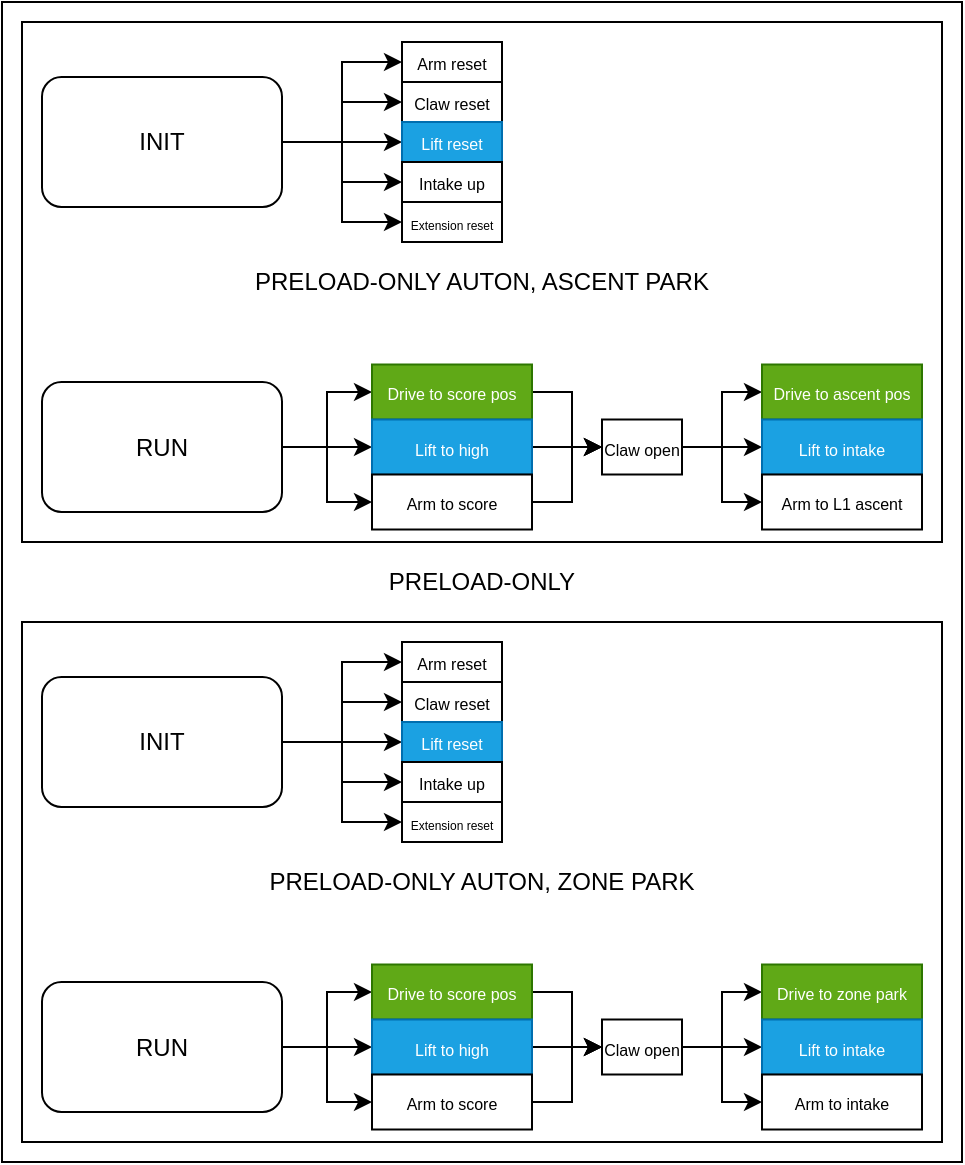 <mxfile version="24.7.17">
  <diagram id="C5RBs43oDa-KdzZeNtuy" name="Page-1">
    <mxGraphModel dx="1219" dy="478" grid="1" gridSize="10" guides="1" tooltips="1" connect="1" arrows="1" fold="1" page="0" pageScale="1" pageWidth="850" pageHeight="1100" math="0" shadow="0">
      <root>
        <mxCell id="WIyWlLk6GJQsqaUBKTNV-0" />
        <mxCell id="WIyWlLk6GJQsqaUBKTNV-1" parent="WIyWlLk6GJQsqaUBKTNV-0" />
        <mxCell id="nay7ncVcO0uDBRVef-Lh-77" value="PRELOAD-ONLY" style="rounded=0;whiteSpace=wrap;html=1;" parent="WIyWlLk6GJQsqaUBKTNV-1" vertex="1">
          <mxGeometry x="-10" y="10" width="480" height="580" as="geometry" />
        </mxCell>
        <mxCell id="nay7ncVcO0uDBRVef-Lh-46" value="PRELOAD-ONLY AUTON, ASCENT PARK" style="rounded=0;whiteSpace=wrap;html=1;" parent="WIyWlLk6GJQsqaUBKTNV-1" vertex="1">
          <mxGeometry y="20" width="460" height="260" as="geometry" />
        </mxCell>
        <mxCell id="nay7ncVcO0uDBRVef-Lh-6" style="edgeStyle=orthogonalEdgeStyle;rounded=0;orthogonalLoop=1;jettySize=auto;html=1;entryX=0;entryY=0.5;entryDx=0;entryDy=0;" parent="WIyWlLk6GJQsqaUBKTNV-1" source="WIyWlLk6GJQsqaUBKTNV-3" target="nay7ncVcO0uDBRVef-Lh-1" edge="1">
          <mxGeometry relative="1" as="geometry" />
        </mxCell>
        <mxCell id="nay7ncVcO0uDBRVef-Lh-7" style="edgeStyle=orthogonalEdgeStyle;rounded=0;orthogonalLoop=1;jettySize=auto;html=1;entryX=0;entryY=0.5;entryDx=0;entryDy=0;" parent="WIyWlLk6GJQsqaUBKTNV-1" source="WIyWlLk6GJQsqaUBKTNV-3" target="nay7ncVcO0uDBRVef-Lh-2" edge="1">
          <mxGeometry relative="1" as="geometry" />
        </mxCell>
        <mxCell id="nay7ncVcO0uDBRVef-Lh-8" style="edgeStyle=orthogonalEdgeStyle;rounded=0;orthogonalLoop=1;jettySize=auto;html=1;entryX=0;entryY=0.5;entryDx=0;entryDy=0;" parent="WIyWlLk6GJQsqaUBKTNV-1" source="WIyWlLk6GJQsqaUBKTNV-3" target="nay7ncVcO0uDBRVef-Lh-3" edge="1">
          <mxGeometry relative="1" as="geometry" />
        </mxCell>
        <mxCell id="nay7ncVcO0uDBRVef-Lh-9" style="edgeStyle=orthogonalEdgeStyle;rounded=0;orthogonalLoop=1;jettySize=auto;html=1;entryX=0;entryY=0.5;entryDx=0;entryDy=0;" parent="WIyWlLk6GJQsqaUBKTNV-1" source="WIyWlLk6GJQsqaUBKTNV-3" target="nay7ncVcO0uDBRVef-Lh-5" edge="1">
          <mxGeometry relative="1" as="geometry" />
        </mxCell>
        <mxCell id="nay7ncVcO0uDBRVef-Lh-11" style="edgeStyle=orthogonalEdgeStyle;rounded=0;orthogonalLoop=1;jettySize=auto;html=1;entryX=0;entryY=0.5;entryDx=0;entryDy=0;" parent="WIyWlLk6GJQsqaUBKTNV-1" source="WIyWlLk6GJQsqaUBKTNV-3" target="nay7ncVcO0uDBRVef-Lh-10" edge="1">
          <mxGeometry relative="1" as="geometry" />
        </mxCell>
        <mxCell id="WIyWlLk6GJQsqaUBKTNV-3" value="INIT" style="rounded=1;whiteSpace=wrap;html=1;fontSize=12;glass=0;strokeWidth=1;shadow=0;" parent="WIyWlLk6GJQsqaUBKTNV-1" vertex="1">
          <mxGeometry x="10" y="47.5" width="120" height="65" as="geometry" />
        </mxCell>
        <mxCell id="nay7ncVcO0uDBRVef-Lh-1" value="&lt;font style=&quot;font-size: 8px;&quot;&gt;Arm reset&lt;/font&gt;" style="rounded=0;whiteSpace=wrap;html=1;" parent="WIyWlLk6GJQsqaUBKTNV-1" vertex="1">
          <mxGeometry x="190" y="30" width="50" height="20" as="geometry" />
        </mxCell>
        <mxCell id="nay7ncVcO0uDBRVef-Lh-2" value="&lt;font style=&quot;font-size: 8px;&quot;&gt;Claw reset&lt;/font&gt;" style="rounded=0;whiteSpace=wrap;html=1;" parent="WIyWlLk6GJQsqaUBKTNV-1" vertex="1">
          <mxGeometry x="190" y="50" width="50" height="20" as="geometry" />
        </mxCell>
        <mxCell id="nay7ncVcO0uDBRVef-Lh-3" value="&lt;span style=&quot;font-size: 8px;&quot;&gt;Lift reset&lt;/span&gt;" style="rounded=0;whiteSpace=wrap;html=1;fillColor=#1ba1e2;fontColor=#ffffff;strokeColor=#006EAF;" parent="WIyWlLk6GJQsqaUBKTNV-1" vertex="1">
          <mxGeometry x="190" y="70" width="50" height="20" as="geometry" />
        </mxCell>
        <mxCell id="nay7ncVcO0uDBRVef-Lh-5" value="&lt;span style=&quot;font-size: 8px;&quot;&gt;Intake up&lt;/span&gt;" style="rounded=0;whiteSpace=wrap;html=1;" parent="WIyWlLk6GJQsqaUBKTNV-1" vertex="1">
          <mxGeometry x="190" y="90" width="50" height="20" as="geometry" />
        </mxCell>
        <mxCell id="nay7ncVcO0uDBRVef-Lh-10" value="&lt;font style=&quot;font-size: 6px;&quot;&gt;Extension reset&lt;/font&gt;" style="rounded=0;whiteSpace=wrap;html=1;" parent="WIyWlLk6GJQsqaUBKTNV-1" vertex="1">
          <mxGeometry x="190" y="110" width="50" height="20" as="geometry" />
        </mxCell>
        <mxCell id="nay7ncVcO0uDBRVef-Lh-22" style="edgeStyle=orthogonalEdgeStyle;rounded=0;orthogonalLoop=1;jettySize=auto;html=1;" parent="WIyWlLk6GJQsqaUBKTNV-1" source="nay7ncVcO0uDBRVef-Lh-13" target="nay7ncVcO0uDBRVef-Lh-17" edge="1">
          <mxGeometry relative="1" as="geometry" />
        </mxCell>
        <mxCell id="nay7ncVcO0uDBRVef-Lh-23" style="edgeStyle=orthogonalEdgeStyle;rounded=0;orthogonalLoop=1;jettySize=auto;html=1;" parent="WIyWlLk6GJQsqaUBKTNV-1" source="nay7ncVcO0uDBRVef-Lh-13" target="nay7ncVcO0uDBRVef-Lh-19" edge="1">
          <mxGeometry relative="1" as="geometry" />
        </mxCell>
        <mxCell id="nay7ncVcO0uDBRVef-Lh-24" style="edgeStyle=orthogonalEdgeStyle;rounded=0;orthogonalLoop=1;jettySize=auto;html=1;" parent="WIyWlLk6GJQsqaUBKTNV-1" source="nay7ncVcO0uDBRVef-Lh-13" target="nay7ncVcO0uDBRVef-Lh-21" edge="1">
          <mxGeometry relative="1" as="geometry" />
        </mxCell>
        <mxCell id="nay7ncVcO0uDBRVef-Lh-13" value="RUN" style="rounded=1;whiteSpace=wrap;html=1;fontSize=12;glass=0;strokeWidth=1;shadow=0;" parent="WIyWlLk6GJQsqaUBKTNV-1" vertex="1">
          <mxGeometry x="10" y="200" width="120" height="65" as="geometry" />
        </mxCell>
        <mxCell id="nay7ncVcO0uDBRVef-Lh-32" style="edgeStyle=orthogonalEdgeStyle;rounded=0;orthogonalLoop=1;jettySize=auto;html=1;" parent="WIyWlLk6GJQsqaUBKTNV-1" source="nay7ncVcO0uDBRVef-Lh-17" target="nay7ncVcO0uDBRVef-Lh-30" edge="1">
          <mxGeometry relative="1" as="geometry" />
        </mxCell>
        <mxCell id="nay7ncVcO0uDBRVef-Lh-17" value="&lt;span style=&quot;font-size: 8px;&quot;&gt;Drive to score pos&lt;/span&gt;" style="rounded=0;whiteSpace=wrap;html=1;shadow=0;fillColor=#60a917;fontColor=#ffffff;strokeColor=#2D7600;" parent="WIyWlLk6GJQsqaUBKTNV-1" vertex="1">
          <mxGeometry x="175" y="191.25" width="80" height="27.5" as="geometry" />
        </mxCell>
        <mxCell id="nay7ncVcO0uDBRVef-Lh-31" style="edgeStyle=orthogonalEdgeStyle;rounded=0;orthogonalLoop=1;jettySize=auto;html=1;" parent="WIyWlLk6GJQsqaUBKTNV-1" source="nay7ncVcO0uDBRVef-Lh-19" target="nay7ncVcO0uDBRVef-Lh-30" edge="1">
          <mxGeometry relative="1" as="geometry" />
        </mxCell>
        <mxCell id="nay7ncVcO0uDBRVef-Lh-19" value="&lt;span style=&quot;font-size: 8px;&quot;&gt;Lift to high&lt;/span&gt;" style="rounded=0;whiteSpace=wrap;html=1;shadow=0;fillColor=#1ba1e2;fontColor=#ffffff;strokeColor=#006EAF;" parent="WIyWlLk6GJQsqaUBKTNV-1" vertex="1">
          <mxGeometry x="175" y="218.75" width="80" height="27.5" as="geometry" />
        </mxCell>
        <mxCell id="nay7ncVcO0uDBRVef-Lh-33" style="edgeStyle=orthogonalEdgeStyle;rounded=0;orthogonalLoop=1;jettySize=auto;html=1;" parent="WIyWlLk6GJQsqaUBKTNV-1" source="nay7ncVcO0uDBRVef-Lh-21" target="nay7ncVcO0uDBRVef-Lh-30" edge="1">
          <mxGeometry relative="1" as="geometry" />
        </mxCell>
        <mxCell id="nay7ncVcO0uDBRVef-Lh-21" value="&lt;span style=&quot;font-size: 8px;&quot;&gt;Arm to score&lt;/span&gt;" style="rounded=0;whiteSpace=wrap;html=1;shadow=0;" parent="WIyWlLk6GJQsqaUBKTNV-1" vertex="1">
          <mxGeometry x="175" y="246.25" width="80" height="27.5" as="geometry" />
        </mxCell>
        <mxCell id="nay7ncVcO0uDBRVef-Lh-42" style="edgeStyle=orthogonalEdgeStyle;rounded=0;orthogonalLoop=1;jettySize=auto;html=1;" parent="WIyWlLk6GJQsqaUBKTNV-1" source="nay7ncVcO0uDBRVef-Lh-30" target="nay7ncVcO0uDBRVef-Lh-37" edge="1">
          <mxGeometry relative="1" as="geometry" />
        </mxCell>
        <mxCell id="nay7ncVcO0uDBRVef-Lh-43" style="edgeStyle=orthogonalEdgeStyle;rounded=0;orthogonalLoop=1;jettySize=auto;html=1;" parent="WIyWlLk6GJQsqaUBKTNV-1" source="nay7ncVcO0uDBRVef-Lh-30" target="nay7ncVcO0uDBRVef-Lh-38" edge="1">
          <mxGeometry relative="1" as="geometry" />
        </mxCell>
        <mxCell id="nay7ncVcO0uDBRVef-Lh-44" style="edgeStyle=orthogonalEdgeStyle;rounded=0;orthogonalLoop=1;jettySize=auto;html=1;" parent="WIyWlLk6GJQsqaUBKTNV-1" source="nay7ncVcO0uDBRVef-Lh-30" target="nay7ncVcO0uDBRVef-Lh-39" edge="1">
          <mxGeometry relative="1" as="geometry" />
        </mxCell>
        <mxCell id="nay7ncVcO0uDBRVef-Lh-30" value="&lt;span style=&quot;font-size: 8px;&quot;&gt;Claw open&lt;/span&gt;" style="rounded=0;whiteSpace=wrap;html=1;shadow=0;" parent="WIyWlLk6GJQsqaUBKTNV-1" vertex="1">
          <mxGeometry x="290" y="218.75" width="40" height="27.5" as="geometry" />
        </mxCell>
        <mxCell id="nay7ncVcO0uDBRVef-Lh-37" value="&lt;span style=&quot;font-size: 8px;&quot;&gt;Drive to ascent pos&lt;/span&gt;" style="rounded=0;whiteSpace=wrap;html=1;shadow=0;fillColor=#60a917;fontColor=#ffffff;strokeColor=#2D7600;" parent="WIyWlLk6GJQsqaUBKTNV-1" vertex="1">
          <mxGeometry x="370" y="191.25" width="80" height="27.5" as="geometry" />
        </mxCell>
        <mxCell id="nay7ncVcO0uDBRVef-Lh-38" value="&lt;span style=&quot;font-size: 8px;&quot;&gt;Lift to intake&lt;/span&gt;" style="rounded=0;whiteSpace=wrap;html=1;shadow=0;fillColor=#1ba1e2;fontColor=#ffffff;strokeColor=#006EAF;" parent="WIyWlLk6GJQsqaUBKTNV-1" vertex="1">
          <mxGeometry x="370" y="218.75" width="80" height="27.5" as="geometry" />
        </mxCell>
        <mxCell id="nay7ncVcO0uDBRVef-Lh-39" value="&lt;span style=&quot;font-size: 8px;&quot;&gt;Arm to L1 ascent&lt;/span&gt;" style="rounded=0;whiteSpace=wrap;html=1;shadow=0;" parent="WIyWlLk6GJQsqaUBKTNV-1" vertex="1">
          <mxGeometry x="370" y="246.25" width="80" height="27.5" as="geometry" />
        </mxCell>
        <mxCell id="nay7ncVcO0uDBRVef-Lh-47" value="PRELOAD-ONLY AUTON, ZONE PARK" style="rounded=0;whiteSpace=wrap;html=1;" parent="WIyWlLk6GJQsqaUBKTNV-1" vertex="1">
          <mxGeometry y="320" width="460" height="260" as="geometry" />
        </mxCell>
        <mxCell id="nay7ncVcO0uDBRVef-Lh-48" style="edgeStyle=orthogonalEdgeStyle;rounded=0;orthogonalLoop=1;jettySize=auto;html=1;entryX=0;entryY=0.5;entryDx=0;entryDy=0;" parent="WIyWlLk6GJQsqaUBKTNV-1" source="nay7ncVcO0uDBRVef-Lh-54" target="nay7ncVcO0uDBRVef-Lh-55" edge="1">
          <mxGeometry relative="1" as="geometry" />
        </mxCell>
        <mxCell id="nay7ncVcO0uDBRVef-Lh-49" style="edgeStyle=orthogonalEdgeStyle;rounded=0;orthogonalLoop=1;jettySize=auto;html=1;entryX=0;entryY=0.5;entryDx=0;entryDy=0;" parent="WIyWlLk6GJQsqaUBKTNV-1" source="nay7ncVcO0uDBRVef-Lh-54" target="nay7ncVcO0uDBRVef-Lh-56" edge="1">
          <mxGeometry relative="1" as="geometry" />
        </mxCell>
        <mxCell id="nay7ncVcO0uDBRVef-Lh-50" style="edgeStyle=orthogonalEdgeStyle;rounded=0;orthogonalLoop=1;jettySize=auto;html=1;entryX=0;entryY=0.5;entryDx=0;entryDy=0;" parent="WIyWlLk6GJQsqaUBKTNV-1" source="nay7ncVcO0uDBRVef-Lh-54" target="nay7ncVcO0uDBRVef-Lh-57" edge="1">
          <mxGeometry relative="1" as="geometry" />
        </mxCell>
        <mxCell id="nay7ncVcO0uDBRVef-Lh-51" style="edgeStyle=orthogonalEdgeStyle;rounded=0;orthogonalLoop=1;jettySize=auto;html=1;entryX=0;entryY=0.5;entryDx=0;entryDy=0;" parent="WIyWlLk6GJQsqaUBKTNV-1" source="nay7ncVcO0uDBRVef-Lh-54" target="nay7ncVcO0uDBRVef-Lh-58" edge="1">
          <mxGeometry relative="1" as="geometry" />
        </mxCell>
        <mxCell id="nay7ncVcO0uDBRVef-Lh-52" style="edgeStyle=orthogonalEdgeStyle;rounded=0;orthogonalLoop=1;jettySize=auto;html=1;entryX=0;entryY=0.5;entryDx=0;entryDy=0;" parent="WIyWlLk6GJQsqaUBKTNV-1" source="nay7ncVcO0uDBRVef-Lh-54" target="nay7ncVcO0uDBRVef-Lh-59" edge="1">
          <mxGeometry relative="1" as="geometry" />
        </mxCell>
        <mxCell id="nay7ncVcO0uDBRVef-Lh-54" value="INIT" style="rounded=1;whiteSpace=wrap;html=1;fontSize=12;glass=0;strokeWidth=1;shadow=0;" parent="WIyWlLk6GJQsqaUBKTNV-1" vertex="1">
          <mxGeometry x="10" y="347.5" width="120" height="65" as="geometry" />
        </mxCell>
        <mxCell id="nay7ncVcO0uDBRVef-Lh-55" value="&lt;font style=&quot;font-size: 8px;&quot;&gt;Arm reset&lt;/font&gt;" style="rounded=0;whiteSpace=wrap;html=1;" parent="WIyWlLk6GJQsqaUBKTNV-1" vertex="1">
          <mxGeometry x="190" y="330" width="50" height="20" as="geometry" />
        </mxCell>
        <mxCell id="nay7ncVcO0uDBRVef-Lh-56" value="&lt;font style=&quot;font-size: 8px;&quot;&gt;Claw reset&lt;/font&gt;" style="rounded=0;whiteSpace=wrap;html=1;" parent="WIyWlLk6GJQsqaUBKTNV-1" vertex="1">
          <mxGeometry x="190" y="350" width="50" height="20" as="geometry" />
        </mxCell>
        <mxCell id="nay7ncVcO0uDBRVef-Lh-57" value="&lt;span style=&quot;font-size: 8px;&quot;&gt;Lift reset&lt;/span&gt;" style="rounded=0;whiteSpace=wrap;html=1;fillColor=#1ba1e2;fontColor=#ffffff;strokeColor=#006EAF;" parent="WIyWlLk6GJQsqaUBKTNV-1" vertex="1">
          <mxGeometry x="190" y="370" width="50" height="20" as="geometry" />
        </mxCell>
        <mxCell id="nay7ncVcO0uDBRVef-Lh-58" value="&lt;span style=&quot;font-size: 8px;&quot;&gt;Intake up&lt;/span&gt;" style="rounded=0;whiteSpace=wrap;html=1;" parent="WIyWlLk6GJQsqaUBKTNV-1" vertex="1">
          <mxGeometry x="190" y="390" width="50" height="20" as="geometry" />
        </mxCell>
        <mxCell id="nay7ncVcO0uDBRVef-Lh-59" value="&lt;font style=&quot;font-size: 6px;&quot;&gt;Extension reset&lt;/font&gt;" style="rounded=0;whiteSpace=wrap;html=1;" parent="WIyWlLk6GJQsqaUBKTNV-1" vertex="1">
          <mxGeometry x="190" y="410" width="50" height="20" as="geometry" />
        </mxCell>
        <mxCell id="nay7ncVcO0uDBRVef-Lh-60" style="edgeStyle=orthogonalEdgeStyle;rounded=0;orthogonalLoop=1;jettySize=auto;html=1;" parent="WIyWlLk6GJQsqaUBKTNV-1" source="nay7ncVcO0uDBRVef-Lh-63" target="nay7ncVcO0uDBRVef-Lh-65" edge="1">
          <mxGeometry relative="1" as="geometry" />
        </mxCell>
        <mxCell id="nay7ncVcO0uDBRVef-Lh-61" style="edgeStyle=orthogonalEdgeStyle;rounded=0;orthogonalLoop=1;jettySize=auto;html=1;" parent="WIyWlLk6GJQsqaUBKTNV-1" source="nay7ncVcO0uDBRVef-Lh-63" target="nay7ncVcO0uDBRVef-Lh-67" edge="1">
          <mxGeometry relative="1" as="geometry" />
        </mxCell>
        <mxCell id="nay7ncVcO0uDBRVef-Lh-62" style="edgeStyle=orthogonalEdgeStyle;rounded=0;orthogonalLoop=1;jettySize=auto;html=1;" parent="WIyWlLk6GJQsqaUBKTNV-1" source="nay7ncVcO0uDBRVef-Lh-63" target="nay7ncVcO0uDBRVef-Lh-69" edge="1">
          <mxGeometry relative="1" as="geometry" />
        </mxCell>
        <mxCell id="nay7ncVcO0uDBRVef-Lh-63" value="RUN" style="rounded=1;whiteSpace=wrap;html=1;fontSize=12;glass=0;strokeWidth=1;shadow=0;" parent="WIyWlLk6GJQsqaUBKTNV-1" vertex="1">
          <mxGeometry x="10" y="500" width="120" height="65" as="geometry" />
        </mxCell>
        <mxCell id="nay7ncVcO0uDBRVef-Lh-64" style="edgeStyle=orthogonalEdgeStyle;rounded=0;orthogonalLoop=1;jettySize=auto;html=1;" parent="WIyWlLk6GJQsqaUBKTNV-1" source="nay7ncVcO0uDBRVef-Lh-65" target="nay7ncVcO0uDBRVef-Lh-73" edge="1">
          <mxGeometry relative="1" as="geometry" />
        </mxCell>
        <mxCell id="nay7ncVcO0uDBRVef-Lh-65" value="&lt;span style=&quot;font-size: 8px;&quot;&gt;Drive to score pos&lt;/span&gt;" style="rounded=0;whiteSpace=wrap;html=1;shadow=0;fillColor=#60a917;fontColor=#ffffff;strokeColor=#2D7600;" parent="WIyWlLk6GJQsqaUBKTNV-1" vertex="1">
          <mxGeometry x="175" y="491.25" width="80" height="27.5" as="geometry" />
        </mxCell>
        <mxCell id="nay7ncVcO0uDBRVef-Lh-66" style="edgeStyle=orthogonalEdgeStyle;rounded=0;orthogonalLoop=1;jettySize=auto;html=1;" parent="WIyWlLk6GJQsqaUBKTNV-1" source="nay7ncVcO0uDBRVef-Lh-67" target="nay7ncVcO0uDBRVef-Lh-73" edge="1">
          <mxGeometry relative="1" as="geometry" />
        </mxCell>
        <mxCell id="nay7ncVcO0uDBRVef-Lh-67" value="&lt;span style=&quot;font-size: 8px;&quot;&gt;Lift to high&lt;/span&gt;" style="rounded=0;whiteSpace=wrap;html=1;shadow=0;fillColor=#1ba1e2;fontColor=#ffffff;strokeColor=#006EAF;" parent="WIyWlLk6GJQsqaUBKTNV-1" vertex="1">
          <mxGeometry x="175" y="518.75" width="80" height="27.5" as="geometry" />
        </mxCell>
        <mxCell id="nay7ncVcO0uDBRVef-Lh-68" style="edgeStyle=orthogonalEdgeStyle;rounded=0;orthogonalLoop=1;jettySize=auto;html=1;" parent="WIyWlLk6GJQsqaUBKTNV-1" source="nay7ncVcO0uDBRVef-Lh-69" target="nay7ncVcO0uDBRVef-Lh-73" edge="1">
          <mxGeometry relative="1" as="geometry" />
        </mxCell>
        <mxCell id="nay7ncVcO0uDBRVef-Lh-69" value="&lt;span style=&quot;font-size: 8px;&quot;&gt;Arm to score&lt;/span&gt;" style="rounded=0;whiteSpace=wrap;html=1;shadow=0;" parent="WIyWlLk6GJQsqaUBKTNV-1" vertex="1">
          <mxGeometry x="175" y="546.25" width="80" height="27.5" as="geometry" />
        </mxCell>
        <mxCell id="nay7ncVcO0uDBRVef-Lh-70" style="edgeStyle=orthogonalEdgeStyle;rounded=0;orthogonalLoop=1;jettySize=auto;html=1;" parent="WIyWlLk6GJQsqaUBKTNV-1" source="nay7ncVcO0uDBRVef-Lh-73" target="nay7ncVcO0uDBRVef-Lh-74" edge="1">
          <mxGeometry relative="1" as="geometry" />
        </mxCell>
        <mxCell id="nay7ncVcO0uDBRVef-Lh-71" style="edgeStyle=orthogonalEdgeStyle;rounded=0;orthogonalLoop=1;jettySize=auto;html=1;" parent="WIyWlLk6GJQsqaUBKTNV-1" source="nay7ncVcO0uDBRVef-Lh-73" target="nay7ncVcO0uDBRVef-Lh-75" edge="1">
          <mxGeometry relative="1" as="geometry" />
        </mxCell>
        <mxCell id="nay7ncVcO0uDBRVef-Lh-72" style="edgeStyle=orthogonalEdgeStyle;rounded=0;orthogonalLoop=1;jettySize=auto;html=1;" parent="WIyWlLk6GJQsqaUBKTNV-1" source="nay7ncVcO0uDBRVef-Lh-73" target="nay7ncVcO0uDBRVef-Lh-76" edge="1">
          <mxGeometry relative="1" as="geometry" />
        </mxCell>
        <mxCell id="nay7ncVcO0uDBRVef-Lh-73" value="&lt;span style=&quot;font-size: 8px;&quot;&gt;Claw open&lt;/span&gt;" style="rounded=0;whiteSpace=wrap;html=1;shadow=0;" parent="WIyWlLk6GJQsqaUBKTNV-1" vertex="1">
          <mxGeometry x="290" y="518.75" width="40" height="27.5" as="geometry" />
        </mxCell>
        <mxCell id="nay7ncVcO0uDBRVef-Lh-74" value="&lt;span style=&quot;font-size: 8px;&quot;&gt;Drive to zone park&lt;/span&gt;" style="rounded=0;whiteSpace=wrap;html=1;shadow=0;fillColor=#60a917;fontColor=#ffffff;strokeColor=#2D7600;" parent="WIyWlLk6GJQsqaUBKTNV-1" vertex="1">
          <mxGeometry x="370" y="491.25" width="80" height="27.5" as="geometry" />
        </mxCell>
        <mxCell id="nay7ncVcO0uDBRVef-Lh-75" value="&lt;span style=&quot;font-size: 8px;&quot;&gt;Lift to intake&lt;/span&gt;" style="rounded=0;whiteSpace=wrap;html=1;shadow=0;fillColor=#1ba1e2;fontColor=#ffffff;strokeColor=#006EAF;" parent="WIyWlLk6GJQsqaUBKTNV-1" vertex="1">
          <mxGeometry x="370" y="518.75" width="80" height="27.5" as="geometry" />
        </mxCell>
        <mxCell id="nay7ncVcO0uDBRVef-Lh-76" value="&lt;span style=&quot;font-size: 8px;&quot;&gt;Arm to intake&lt;/span&gt;" style="rounded=0;whiteSpace=wrap;html=1;shadow=0;" parent="WIyWlLk6GJQsqaUBKTNV-1" vertex="1">
          <mxGeometry x="370" y="546.25" width="80" height="27.5" as="geometry" />
        </mxCell>
      </root>
    </mxGraphModel>
  </diagram>
</mxfile>
